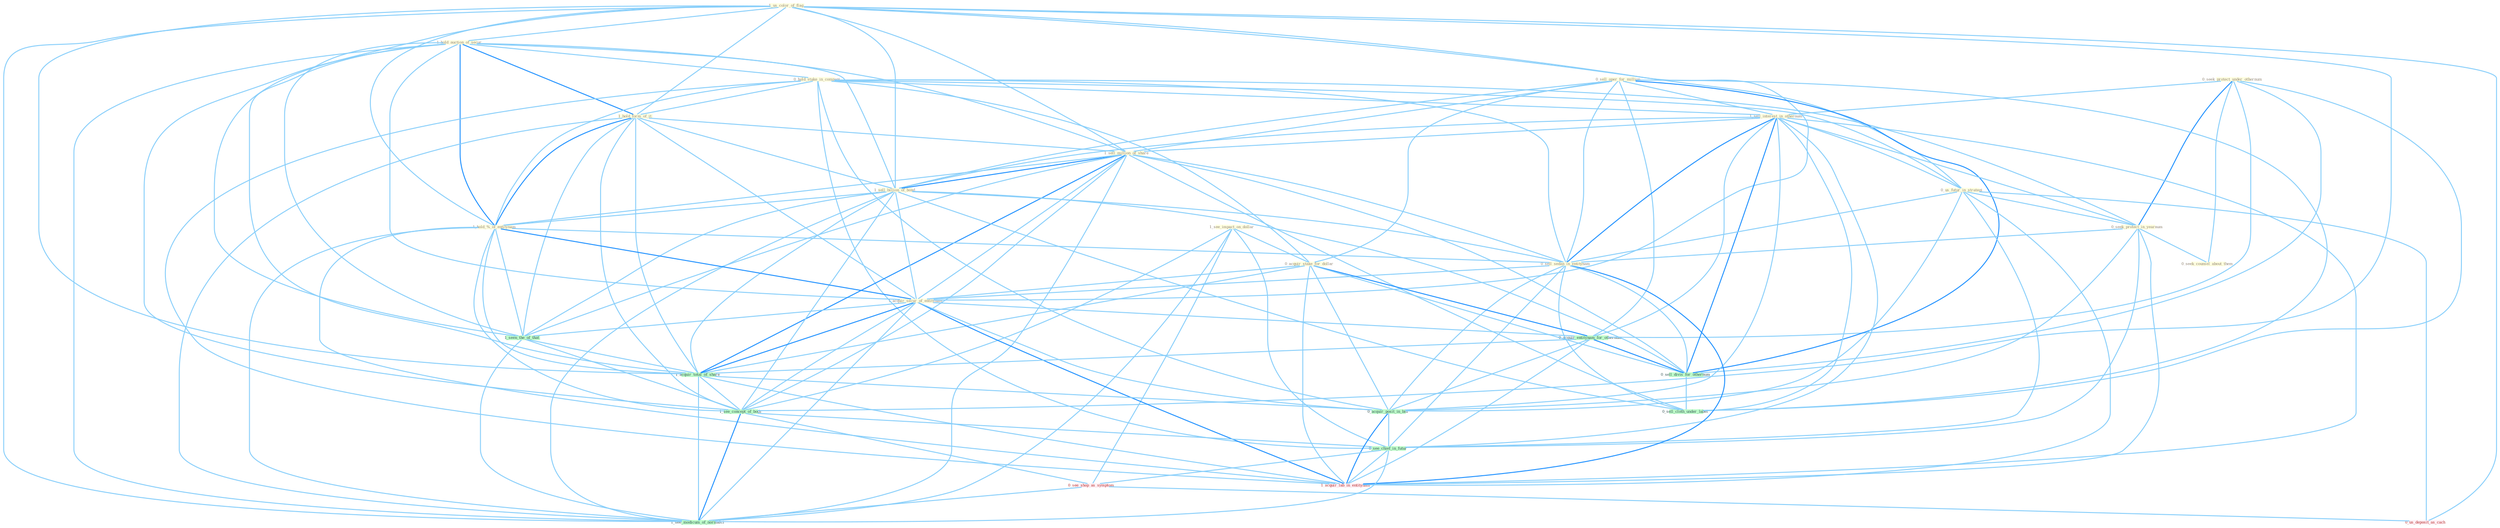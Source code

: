 Graph G{ 
    node
    [shape=polygon,style=filled,width=.5,height=.06,color="#BDFCC9",fixedsize=true,fontsize=4,
    fontcolor="#2f4f4f"];
    {node
    [color="#ffffe0", fontcolor="#8b7d6b"] "1_us_color_of_flag " "1_hold_auction_of_secur " "0_seek_protect_under_othernum " "0_hold_stake_in_compani " "1_hold_form_of_it " "0_sell_oper_for_million " "1_sell_interest_in_othernum " "1_sell_million_of_share " "1_see_impact_on_dollar " "1_sell_billion_of_bond " "0_us_futur_in_strategi " "1_hold_%_of_entitynam " "0_seek_protect_in_yearnum " "0_sell_sedan_in_entitynam " "0_acquir_stake_for_dollar " "0_seek_counsel_about_them " "1_acquir_secur_of_entitynam "}
{node [color="#fff0f5", fontcolor="#b22222"] "0_see_shop_as_symptom " "1_acquir_lab_in_entitynam " "0_us_deposit_as_cach "}
edge [color="#B0E2FF"];

	"1_us_color_of_flag " -- "1_hold_auction_of_secur " [w="1", color="#87cefa" ];
	"1_us_color_of_flag " -- "1_hold_form_of_it " [w="1", color="#87cefa" ];
	"1_us_color_of_flag " -- "1_sell_million_of_share " [w="1", color="#87cefa" ];
	"1_us_color_of_flag " -- "1_sell_billion_of_bond " [w="1", color="#87cefa" ];
	"1_us_color_of_flag " -- "0_us_futur_in_strategi " [w="1", color="#87cefa" ];
	"1_us_color_of_flag " -- "1_hold_%_of_entitynam " [w="1", color="#87cefa" ];
	"1_us_color_of_flag " -- "1_acquir_secur_of_entitynam " [w="1", color="#87cefa" ];
	"1_us_color_of_flag " -- "1_seen_the_of_that " [w="1", color="#87cefa" ];
	"1_us_color_of_flag " -- "1_acquir_total_of_share " [w="1", color="#87cefa" ];
	"1_us_color_of_flag " -- "1_see_concept_of_both " [w="1", color="#87cefa" ];
	"1_us_color_of_flag " -- "0_us_deposit_as_cach " [w="1", color="#87cefa" ];
	"1_us_color_of_flag " -- "1_see_modicum_of_normalci " [w="1", color="#87cefa" ];
	"1_hold_auction_of_secur " -- "0_hold_stake_in_compani " [w="1", color="#87cefa" ];
	"1_hold_auction_of_secur " -- "1_hold_form_of_it " [w="2", color="#1e90ff" , len=0.8];
	"1_hold_auction_of_secur " -- "1_sell_million_of_share " [w="1", color="#87cefa" ];
	"1_hold_auction_of_secur " -- "1_sell_billion_of_bond " [w="1", color="#87cefa" ];
	"1_hold_auction_of_secur " -- "1_hold_%_of_entitynam " [w="2", color="#1e90ff" , len=0.8];
	"1_hold_auction_of_secur " -- "1_acquir_secur_of_entitynam " [w="1", color="#87cefa" ];
	"1_hold_auction_of_secur " -- "1_seen_the_of_that " [w="1", color="#87cefa" ];
	"1_hold_auction_of_secur " -- "1_acquir_total_of_share " [w="1", color="#87cefa" ];
	"1_hold_auction_of_secur " -- "1_see_concept_of_both " [w="1", color="#87cefa" ];
	"1_hold_auction_of_secur " -- "1_see_modicum_of_normalci " [w="1", color="#87cefa" ];
	"0_seek_protect_under_othernum " -- "1_sell_interest_in_othernum " [w="1", color="#87cefa" ];
	"0_seek_protect_under_othernum " -- "0_seek_protect_in_yearnum " [w="2", color="#1e90ff" , len=0.8];
	"0_seek_protect_under_othernum " -- "0_seek_counsel_about_them " [w="1", color="#87cefa" ];
	"0_seek_protect_under_othernum " -- "0_acquir_entitynam_for_othernum " [w="1", color="#87cefa" ];
	"0_seek_protect_under_othernum " -- "0_sell_divis_for_othernum " [w="1", color="#87cefa" ];
	"0_seek_protect_under_othernum " -- "0_sell_cloth_under_label " [w="1", color="#87cefa" ];
	"0_hold_stake_in_compani " -- "1_hold_form_of_it " [w="1", color="#87cefa" ];
	"0_hold_stake_in_compani " -- "1_sell_interest_in_othernum " [w="1", color="#87cefa" ];
	"0_hold_stake_in_compani " -- "0_us_futur_in_strategi " [w="1", color="#87cefa" ];
	"0_hold_stake_in_compani " -- "1_hold_%_of_entitynam " [w="1", color="#87cefa" ];
	"0_hold_stake_in_compani " -- "0_seek_protect_in_yearnum " [w="1", color="#87cefa" ];
	"0_hold_stake_in_compani " -- "0_sell_sedan_in_entitynam " [w="1", color="#87cefa" ];
	"0_hold_stake_in_compani " -- "0_acquir_stake_for_dollar " [w="1", color="#87cefa" ];
	"0_hold_stake_in_compani " -- "0_acquir_posit_in_bid " [w="1", color="#87cefa" ];
	"0_hold_stake_in_compani " -- "0_see_chief_in_futur " [w="1", color="#87cefa" ];
	"0_hold_stake_in_compani " -- "1_acquir_lab_in_entitynam " [w="1", color="#87cefa" ];
	"1_hold_form_of_it " -- "1_sell_million_of_share " [w="1", color="#87cefa" ];
	"1_hold_form_of_it " -- "1_sell_billion_of_bond " [w="1", color="#87cefa" ];
	"1_hold_form_of_it " -- "1_hold_%_of_entitynam " [w="2", color="#1e90ff" , len=0.8];
	"1_hold_form_of_it " -- "1_acquir_secur_of_entitynam " [w="1", color="#87cefa" ];
	"1_hold_form_of_it " -- "1_seen_the_of_that " [w="1", color="#87cefa" ];
	"1_hold_form_of_it " -- "1_acquir_total_of_share " [w="1", color="#87cefa" ];
	"1_hold_form_of_it " -- "1_see_concept_of_both " [w="1", color="#87cefa" ];
	"1_hold_form_of_it " -- "1_see_modicum_of_normalci " [w="1", color="#87cefa" ];
	"0_sell_oper_for_million " -- "1_sell_interest_in_othernum " [w="1", color="#87cefa" ];
	"0_sell_oper_for_million " -- "1_sell_million_of_share " [w="1", color="#87cefa" ];
	"0_sell_oper_for_million " -- "1_sell_billion_of_bond " [w="1", color="#87cefa" ];
	"0_sell_oper_for_million " -- "0_sell_sedan_in_entitynam " [w="1", color="#87cefa" ];
	"0_sell_oper_for_million " -- "0_acquir_stake_for_dollar " [w="1", color="#87cefa" ];
	"0_sell_oper_for_million " -- "0_acquir_entitynam_for_othernum " [w="1", color="#87cefa" ];
	"0_sell_oper_for_million " -- "0_sell_divis_for_othernum " [w="2", color="#1e90ff" , len=0.8];
	"0_sell_oper_for_million " -- "0_sell_cloth_under_label " [w="1", color="#87cefa" ];
	"1_sell_interest_in_othernum " -- "1_sell_million_of_share " [w="1", color="#87cefa" ];
	"1_sell_interest_in_othernum " -- "1_sell_billion_of_bond " [w="1", color="#87cefa" ];
	"1_sell_interest_in_othernum " -- "0_us_futur_in_strategi " [w="1", color="#87cefa" ];
	"1_sell_interest_in_othernum " -- "0_seek_protect_in_yearnum " [w="1", color="#87cefa" ];
	"1_sell_interest_in_othernum " -- "0_sell_sedan_in_entitynam " [w="2", color="#1e90ff" , len=0.8];
	"1_sell_interest_in_othernum " -- "0_acquir_entitynam_for_othernum " [w="1", color="#87cefa" ];
	"1_sell_interest_in_othernum " -- "0_sell_divis_for_othernum " [w="2", color="#1e90ff" , len=0.8];
	"1_sell_interest_in_othernum " -- "0_sell_cloth_under_label " [w="1", color="#87cefa" ];
	"1_sell_interest_in_othernum " -- "0_acquir_posit_in_bid " [w="1", color="#87cefa" ];
	"1_sell_interest_in_othernum " -- "0_see_chief_in_futur " [w="1", color="#87cefa" ];
	"1_sell_interest_in_othernum " -- "1_acquir_lab_in_entitynam " [w="1", color="#87cefa" ];
	"1_sell_million_of_share " -- "1_sell_billion_of_bond " [w="2", color="#1e90ff" , len=0.8];
	"1_sell_million_of_share " -- "1_hold_%_of_entitynam " [w="1", color="#87cefa" ];
	"1_sell_million_of_share " -- "0_sell_sedan_in_entitynam " [w="1", color="#87cefa" ];
	"1_sell_million_of_share " -- "1_acquir_secur_of_entitynam " [w="1", color="#87cefa" ];
	"1_sell_million_of_share " -- "1_seen_the_of_that " [w="1", color="#87cefa" ];
	"1_sell_million_of_share " -- "0_sell_divis_for_othernum " [w="1", color="#87cefa" ];
	"1_sell_million_of_share " -- "1_acquir_total_of_share " [w="2", color="#1e90ff" , len=0.8];
	"1_sell_million_of_share " -- "0_sell_cloth_under_label " [w="1", color="#87cefa" ];
	"1_sell_million_of_share " -- "1_see_concept_of_both " [w="1", color="#87cefa" ];
	"1_sell_million_of_share " -- "1_see_modicum_of_normalci " [w="1", color="#87cefa" ];
	"1_see_impact_on_dollar " -- "0_acquir_stake_for_dollar " [w="1", color="#87cefa" ];
	"1_see_impact_on_dollar " -- "1_see_concept_of_both " [w="1", color="#87cefa" ];
	"1_see_impact_on_dollar " -- "0_see_chief_in_futur " [w="1", color="#87cefa" ];
	"1_see_impact_on_dollar " -- "0_see_shop_as_symptom " [w="1", color="#87cefa" ];
	"1_see_impact_on_dollar " -- "1_see_modicum_of_normalci " [w="1", color="#87cefa" ];
	"1_sell_billion_of_bond " -- "1_hold_%_of_entitynam " [w="1", color="#87cefa" ];
	"1_sell_billion_of_bond " -- "0_sell_sedan_in_entitynam " [w="1", color="#87cefa" ];
	"1_sell_billion_of_bond " -- "1_acquir_secur_of_entitynam " [w="1", color="#87cefa" ];
	"1_sell_billion_of_bond " -- "1_seen_the_of_that " [w="1", color="#87cefa" ];
	"1_sell_billion_of_bond " -- "0_sell_divis_for_othernum " [w="1", color="#87cefa" ];
	"1_sell_billion_of_bond " -- "1_acquir_total_of_share " [w="1", color="#87cefa" ];
	"1_sell_billion_of_bond " -- "0_sell_cloth_under_label " [w="1", color="#87cefa" ];
	"1_sell_billion_of_bond " -- "1_see_concept_of_both " [w="1", color="#87cefa" ];
	"1_sell_billion_of_bond " -- "1_see_modicum_of_normalci " [w="1", color="#87cefa" ];
	"0_us_futur_in_strategi " -- "0_seek_protect_in_yearnum " [w="1", color="#87cefa" ];
	"0_us_futur_in_strategi " -- "0_sell_sedan_in_entitynam " [w="1", color="#87cefa" ];
	"0_us_futur_in_strategi " -- "0_acquir_posit_in_bid " [w="1", color="#87cefa" ];
	"0_us_futur_in_strategi " -- "0_see_chief_in_futur " [w="1", color="#87cefa" ];
	"0_us_futur_in_strategi " -- "1_acquir_lab_in_entitynam " [w="1", color="#87cefa" ];
	"0_us_futur_in_strategi " -- "0_us_deposit_as_cach " [w="1", color="#87cefa" ];
	"1_hold_%_of_entitynam " -- "0_sell_sedan_in_entitynam " [w="1", color="#87cefa" ];
	"1_hold_%_of_entitynam " -- "1_acquir_secur_of_entitynam " [w="2", color="#1e90ff" , len=0.8];
	"1_hold_%_of_entitynam " -- "1_seen_the_of_that " [w="1", color="#87cefa" ];
	"1_hold_%_of_entitynam " -- "1_acquir_total_of_share " [w="1", color="#87cefa" ];
	"1_hold_%_of_entitynam " -- "1_see_concept_of_both " [w="1", color="#87cefa" ];
	"1_hold_%_of_entitynam " -- "1_acquir_lab_in_entitynam " [w="1", color="#87cefa" ];
	"1_hold_%_of_entitynam " -- "1_see_modicum_of_normalci " [w="1", color="#87cefa" ];
	"0_seek_protect_in_yearnum " -- "0_sell_sedan_in_entitynam " [w="1", color="#87cefa" ];
	"0_seek_protect_in_yearnum " -- "0_seek_counsel_about_them " [w="1", color="#87cefa" ];
	"0_seek_protect_in_yearnum " -- "0_acquir_posit_in_bid " [w="1", color="#87cefa" ];
	"0_seek_protect_in_yearnum " -- "0_see_chief_in_futur " [w="1", color="#87cefa" ];
	"0_seek_protect_in_yearnum " -- "1_acquir_lab_in_entitynam " [w="1", color="#87cefa" ];
	"0_sell_sedan_in_entitynam " -- "1_acquir_secur_of_entitynam " [w="1", color="#87cefa" ];
	"0_sell_sedan_in_entitynam " -- "0_sell_divis_for_othernum " [w="1", color="#87cefa" ];
	"0_sell_sedan_in_entitynam " -- "0_sell_cloth_under_label " [w="1", color="#87cefa" ];
	"0_sell_sedan_in_entitynam " -- "0_acquir_posit_in_bid " [w="1", color="#87cefa" ];
	"0_sell_sedan_in_entitynam " -- "0_see_chief_in_futur " [w="1", color="#87cefa" ];
	"0_sell_sedan_in_entitynam " -- "1_acquir_lab_in_entitynam " [w="2", color="#1e90ff" , len=0.8];
	"0_acquir_stake_for_dollar " -- "1_acquir_secur_of_entitynam " [w="1", color="#87cefa" ];
	"0_acquir_stake_for_dollar " -- "0_acquir_entitynam_for_othernum " [w="2", color="#1e90ff" , len=0.8];
	"0_acquir_stake_for_dollar " -- "0_sell_divis_for_othernum " [w="1", color="#87cefa" ];
	"0_acquir_stake_for_dollar " -- "1_acquir_total_of_share " [w="1", color="#87cefa" ];
	"0_acquir_stake_for_dollar " -- "0_acquir_posit_in_bid " [w="1", color="#87cefa" ];
	"0_acquir_stake_for_dollar " -- "1_acquir_lab_in_entitynam " [w="1", color="#87cefa" ];
	"1_acquir_secur_of_entitynam " -- "0_acquir_entitynam_for_othernum " [w="1", color="#87cefa" ];
	"1_acquir_secur_of_entitynam " -- "1_seen_the_of_that " [w="1", color="#87cefa" ];
	"1_acquir_secur_of_entitynam " -- "1_acquir_total_of_share " [w="2", color="#1e90ff" , len=0.8];
	"1_acquir_secur_of_entitynam " -- "0_acquir_posit_in_bid " [w="1", color="#87cefa" ];
	"1_acquir_secur_of_entitynam " -- "1_see_concept_of_both " [w="1", color="#87cefa" ];
	"1_acquir_secur_of_entitynam " -- "1_acquir_lab_in_entitynam " [w="2", color="#1e90ff" , len=0.8];
	"1_acquir_secur_of_entitynam " -- "1_see_modicum_of_normalci " [w="1", color="#87cefa" ];
	"0_acquir_entitynam_for_othernum " -- "0_sell_divis_for_othernum " [w="2", color="#1e90ff" , len=0.8];
	"0_acquir_entitynam_for_othernum " -- "1_acquir_total_of_share " [w="1", color="#87cefa" ];
	"0_acquir_entitynam_for_othernum " -- "0_acquir_posit_in_bid " [w="1", color="#87cefa" ];
	"0_acquir_entitynam_for_othernum " -- "1_acquir_lab_in_entitynam " [w="1", color="#87cefa" ];
	"1_seen_the_of_that " -- "1_acquir_total_of_share " [w="1", color="#87cefa" ];
	"1_seen_the_of_that " -- "1_see_concept_of_both " [w="1", color="#87cefa" ];
	"1_seen_the_of_that " -- "1_see_modicum_of_normalci " [w="1", color="#87cefa" ];
	"0_sell_divis_for_othernum " -- "0_sell_cloth_under_label " [w="1", color="#87cefa" ];
	"1_acquir_total_of_share " -- "0_acquir_posit_in_bid " [w="1", color="#87cefa" ];
	"1_acquir_total_of_share " -- "1_see_concept_of_both " [w="1", color="#87cefa" ];
	"1_acquir_total_of_share " -- "1_acquir_lab_in_entitynam " [w="1", color="#87cefa" ];
	"1_acquir_total_of_share " -- "1_see_modicum_of_normalci " [w="1", color="#87cefa" ];
	"0_acquir_posit_in_bid " -- "0_see_chief_in_futur " [w="1", color="#87cefa" ];
	"0_acquir_posit_in_bid " -- "1_acquir_lab_in_entitynam " [w="2", color="#1e90ff" , len=0.8];
	"1_see_concept_of_both " -- "0_see_chief_in_futur " [w="1", color="#87cefa" ];
	"1_see_concept_of_both " -- "0_see_shop_as_symptom " [w="1", color="#87cefa" ];
	"1_see_concept_of_both " -- "1_see_modicum_of_normalci " [w="2", color="#1e90ff" , len=0.8];
	"0_see_chief_in_futur " -- "0_see_shop_as_symptom " [w="1", color="#87cefa" ];
	"0_see_chief_in_futur " -- "1_acquir_lab_in_entitynam " [w="1", color="#87cefa" ];
	"0_see_chief_in_futur " -- "1_see_modicum_of_normalci " [w="1", color="#87cefa" ];
	"0_see_shop_as_symptom " -- "0_us_deposit_as_cach " [w="1", color="#87cefa" ];
	"0_see_shop_as_symptom " -- "1_see_modicum_of_normalci " [w="1", color="#87cefa" ];
}